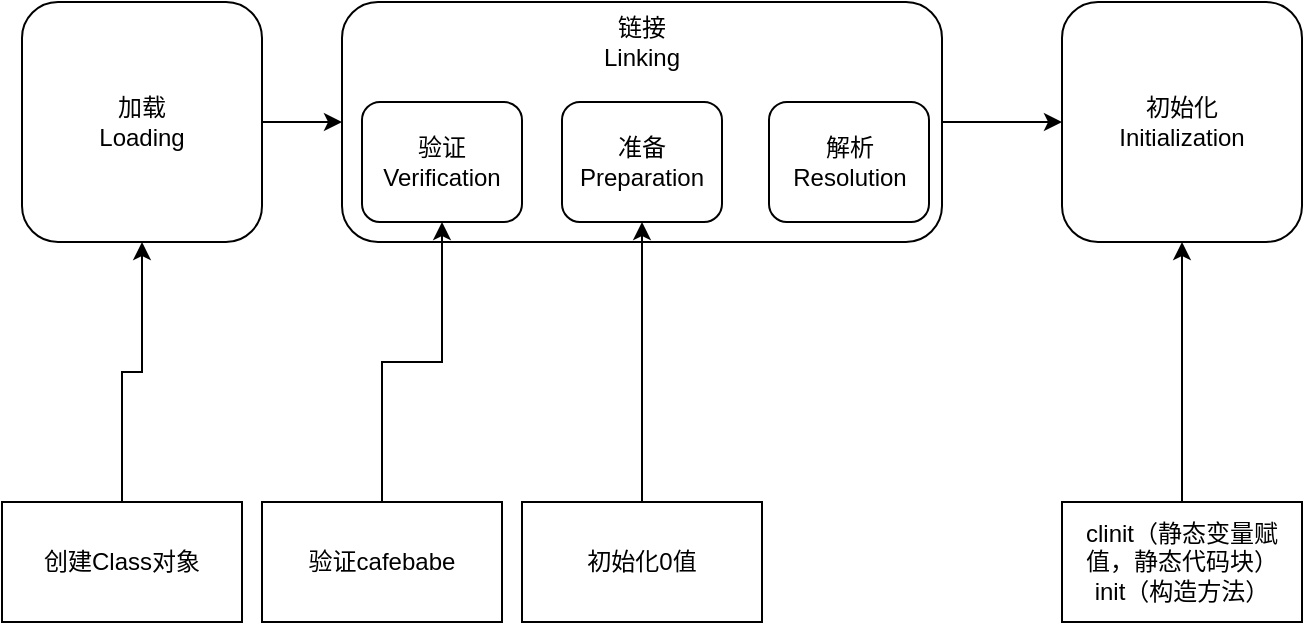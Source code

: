 <mxfile version="13.6.4" type="device"><diagram id="zDjA6Wsqea-OjKbcIAlv" name="Page-1"><mxGraphModel dx="1038" dy="499" grid="1" gridSize="10" guides="1" tooltips="1" connect="1" arrows="1" fold="1" page="1" pageScale="1" pageWidth="827" pageHeight="1169" math="0" shadow="0"><root><mxCell id="0"/><mxCell id="1" parent="0"/><mxCell id="fXlotOxnUPi3dTsQHGhQ-10" style="edgeStyle=orthogonalEdgeStyle;rounded=0;orthogonalLoop=1;jettySize=auto;html=1;entryX=0;entryY=0.5;entryDx=0;entryDy=0;" edge="1" parent="1" source="fXlotOxnUPi3dTsQHGhQ-1" target="fXlotOxnUPi3dTsQHGhQ-2"><mxGeometry relative="1" as="geometry"/></mxCell><mxCell id="fXlotOxnUPi3dTsQHGhQ-1" value="加载&lt;br&gt;Loading" style="rounded=1;whiteSpace=wrap;html=1;" vertex="1" parent="1"><mxGeometry x="40" y="40" width="120" height="120" as="geometry"/></mxCell><mxCell id="fXlotOxnUPi3dTsQHGhQ-12" style="edgeStyle=orthogonalEdgeStyle;rounded=0;orthogonalLoop=1;jettySize=auto;html=1;entryX=0;entryY=0.5;entryDx=0;entryDy=0;" edge="1" parent="1" source="fXlotOxnUPi3dTsQHGhQ-2" target="fXlotOxnUPi3dTsQHGhQ-11"><mxGeometry relative="1" as="geometry"/></mxCell><mxCell id="fXlotOxnUPi3dTsQHGhQ-2" value="" style="rounded=1;whiteSpace=wrap;html=1;" vertex="1" parent="1"><mxGeometry x="200" y="40" width="300" height="120" as="geometry"/></mxCell><mxCell id="fXlotOxnUPi3dTsQHGhQ-3" value="准备&lt;br&gt;Preparation" style="rounded=1;whiteSpace=wrap;html=1;" vertex="1" parent="1"><mxGeometry x="310" y="90" width="80" height="60" as="geometry"/></mxCell><mxCell id="fXlotOxnUPi3dTsQHGhQ-4" value="验证&lt;br&gt;Verification" style="rounded=1;whiteSpace=wrap;html=1;" vertex="1" parent="1"><mxGeometry x="210" y="90" width="80" height="60" as="geometry"/></mxCell><mxCell id="fXlotOxnUPi3dTsQHGhQ-5" value="解析&lt;br&gt;Resolution" style="rounded=1;whiteSpace=wrap;html=1;" vertex="1" parent="1"><mxGeometry x="413.5" y="90" width="80" height="60" as="geometry"/></mxCell><mxCell id="fXlotOxnUPi3dTsQHGhQ-6" value="链接&lt;br&gt;Linking" style="text;html=1;strokeColor=none;fillColor=none;align=center;verticalAlign=middle;whiteSpace=wrap;rounded=0;" vertex="1" parent="1"><mxGeometry x="330" y="50" width="40" height="20" as="geometry"/></mxCell><mxCell id="fXlotOxnUPi3dTsQHGhQ-11" value="初始化&lt;br&gt;Initialization" style="rounded=1;whiteSpace=wrap;html=1;" vertex="1" parent="1"><mxGeometry x="560" y="40" width="120" height="120" as="geometry"/></mxCell><mxCell id="fXlotOxnUPi3dTsQHGhQ-17" style="edgeStyle=orthogonalEdgeStyle;rounded=0;orthogonalLoop=1;jettySize=auto;html=1;entryX=0.5;entryY=1;entryDx=0;entryDy=0;" edge="1" parent="1" source="fXlotOxnUPi3dTsQHGhQ-16" target="fXlotOxnUPi3dTsQHGhQ-3"><mxGeometry relative="1" as="geometry"/></mxCell><mxCell id="fXlotOxnUPi3dTsQHGhQ-16" value="初始化0值" style="rounded=0;whiteSpace=wrap;html=1;" vertex="1" parent="1"><mxGeometry x="290" y="290" width="120" height="60" as="geometry"/></mxCell><mxCell id="fXlotOxnUPi3dTsQHGhQ-19" style="edgeStyle=orthogonalEdgeStyle;rounded=0;orthogonalLoop=1;jettySize=auto;html=1;entryX=0.5;entryY=1;entryDx=0;entryDy=0;" edge="1" parent="1" source="fXlotOxnUPi3dTsQHGhQ-18" target="fXlotOxnUPi3dTsQHGhQ-4"><mxGeometry relative="1" as="geometry"/></mxCell><mxCell id="fXlotOxnUPi3dTsQHGhQ-18" value="验证cafebabe" style="rounded=0;whiteSpace=wrap;html=1;" vertex="1" parent="1"><mxGeometry x="160" y="290" width="120" height="60" as="geometry"/></mxCell><mxCell id="fXlotOxnUPi3dTsQHGhQ-21" style="edgeStyle=orthogonalEdgeStyle;rounded=0;orthogonalLoop=1;jettySize=auto;html=1;" edge="1" parent="1" source="fXlotOxnUPi3dTsQHGhQ-20" target="fXlotOxnUPi3dTsQHGhQ-11"><mxGeometry relative="1" as="geometry"/></mxCell><mxCell id="fXlotOxnUPi3dTsQHGhQ-20" value="clinit（静态变量赋值，静态代码块）&lt;br&gt;init（构造方法）" style="rounded=0;whiteSpace=wrap;html=1;" vertex="1" parent="1"><mxGeometry x="560" y="290" width="120" height="60" as="geometry"/></mxCell><mxCell id="fXlotOxnUPi3dTsQHGhQ-23" style="edgeStyle=orthogonalEdgeStyle;rounded=0;orthogonalLoop=1;jettySize=auto;html=1;entryX=0.5;entryY=1;entryDx=0;entryDy=0;" edge="1" parent="1" source="fXlotOxnUPi3dTsQHGhQ-22" target="fXlotOxnUPi3dTsQHGhQ-1"><mxGeometry relative="1" as="geometry"/></mxCell><mxCell id="fXlotOxnUPi3dTsQHGhQ-22" value="创建Class对象" style="rounded=0;whiteSpace=wrap;html=1;" vertex="1" parent="1"><mxGeometry x="30" y="290" width="120" height="60" as="geometry"/></mxCell></root></mxGraphModel></diagram></mxfile>